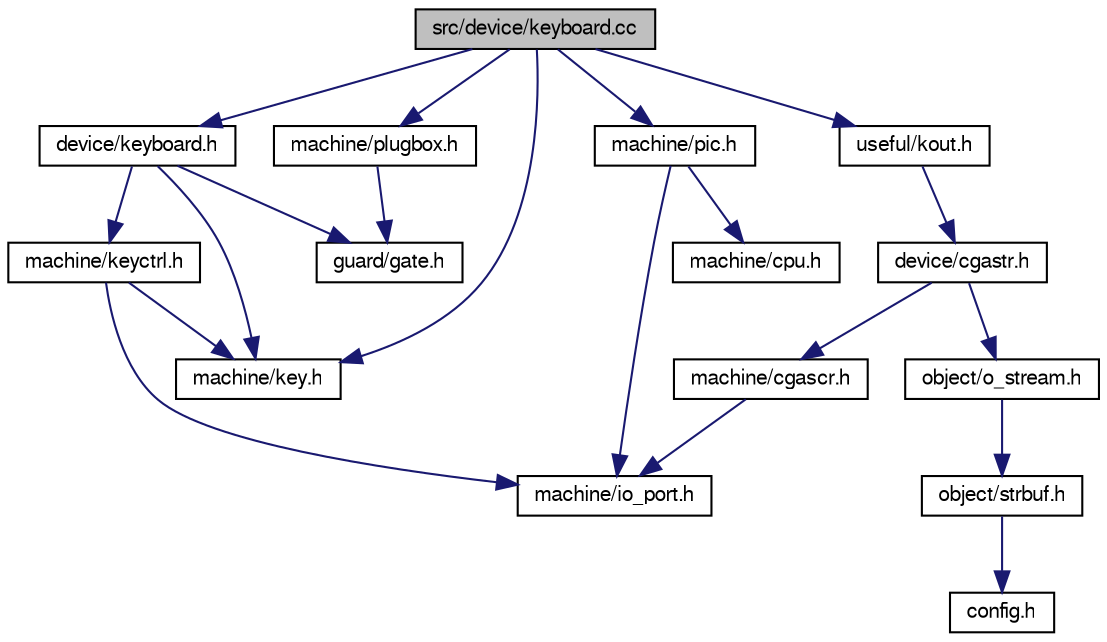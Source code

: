 digraph "src/device/keyboard.cc"
{
  bgcolor="transparent";
  edge [fontname="FreeSans",fontsize="10",labelfontname="FreeSans",labelfontsize="10"];
  node [fontname="FreeSans",fontsize="10",shape=record];
  Node1 [label="src/device/keyboard.cc",height=0.2,width=0.4,color="black", fillcolor="grey75", style="filled" fontcolor="black"];
  Node1 -> Node2 [color="midnightblue",fontsize="10",style="solid",fontname="FreeSans"];
  Node2 [label="device/keyboard.h",height=0.2,width=0.4,color="black",URL="$device_2keyboard_8h.html"];
  Node2 -> Node3 [color="midnightblue",fontsize="10",style="solid",fontname="FreeSans"];
  Node3 [label="machine/keyctrl.h",height=0.2,width=0.4,color="black",URL="$keyctrl_8h.html"];
  Node3 -> Node4 [color="midnightblue",fontsize="10",style="solid",fontname="FreeSans"];
  Node4 [label="machine/io_port.h",height=0.2,width=0.4,color="black",URL="$io__port_8h.html"];
  Node3 -> Node5 [color="midnightblue",fontsize="10",style="solid",fontname="FreeSans"];
  Node5 [label="machine/key.h",height=0.2,width=0.4,color="black",URL="$key_8h.html"];
  Node2 -> Node6 [color="midnightblue",fontsize="10",style="solid",fontname="FreeSans"];
  Node6 [label="guard/gate.h",height=0.2,width=0.4,color="black",URL="$gate_8h.html"];
  Node2 -> Node5 [color="midnightblue",fontsize="10",style="solid",fontname="FreeSans"];
  Node1 -> Node5 [color="midnightblue",fontsize="10",style="solid",fontname="FreeSans"];
  Node1 -> Node7 [color="midnightblue",fontsize="10",style="solid",fontname="FreeSans"];
  Node7 [label="machine/pic.h",height=0.2,width=0.4,color="black",URL="$machine_2pic_8h.html"];
  Node7 -> Node4 [color="midnightblue",fontsize="10",style="solid",fontname="FreeSans"];
  Node7 -> Node8 [color="midnightblue",fontsize="10",style="solid",fontname="FreeSans"];
  Node8 [label="machine/cpu.h",height=0.2,width=0.4,color="black",URL="$machine_2cpu_8h.html"];
  Node1 -> Node9 [color="midnightblue",fontsize="10",style="solid",fontname="FreeSans"];
  Node9 [label="machine/plugbox.h",height=0.2,width=0.4,color="black",URL="$machine_2plugbox_8h.html"];
  Node9 -> Node6 [color="midnightblue",fontsize="10",style="solid",fontname="FreeSans"];
  Node1 -> Node10 [color="midnightblue",fontsize="10",style="solid",fontname="FreeSans"];
  Node10 [label="useful/kout.h",height=0.2,width=0.4,color="black",URL="$kout_8h.html",tooltip="alles notwendige zum nutzen der in main.cc deklarierten globalen Variable kout"];
  Node10 -> Node11 [color="midnightblue",fontsize="10",style="solid",fontname="FreeSans"];
  Node11 [label="device/cgastr.h",height=0.2,width=0.4,color="black",URL="$cgastr_8h.html"];
  Node11 -> Node12 [color="midnightblue",fontsize="10",style="solid",fontname="FreeSans"];
  Node12 [label="object/o_stream.h",height=0.2,width=0.4,color="black",URL="$o__stream_8h.html"];
  Node12 -> Node13 [color="midnightblue",fontsize="10",style="solid",fontname="FreeSans"];
  Node13 [label="object/strbuf.h",height=0.2,width=0.4,color="black",URL="$strbuf_8h.html"];
  Node13 -> Node14 [color="midnightblue",fontsize="10",style="solid",fontname="FreeSans"];
  Node14 [label="config.h",height=0.2,width=0.4,color="black",URL="$config_8h.html",tooltip="verschiedene defines für Einstellungen"];
  Node11 -> Node15 [color="midnightblue",fontsize="10",style="solid",fontname="FreeSans"];
  Node15 [label="machine/cgascr.h",height=0.2,width=0.4,color="black",URL="$cgascr_8h.html"];
  Node15 -> Node4 [color="midnightblue",fontsize="10",style="solid",fontname="FreeSans"];
}
